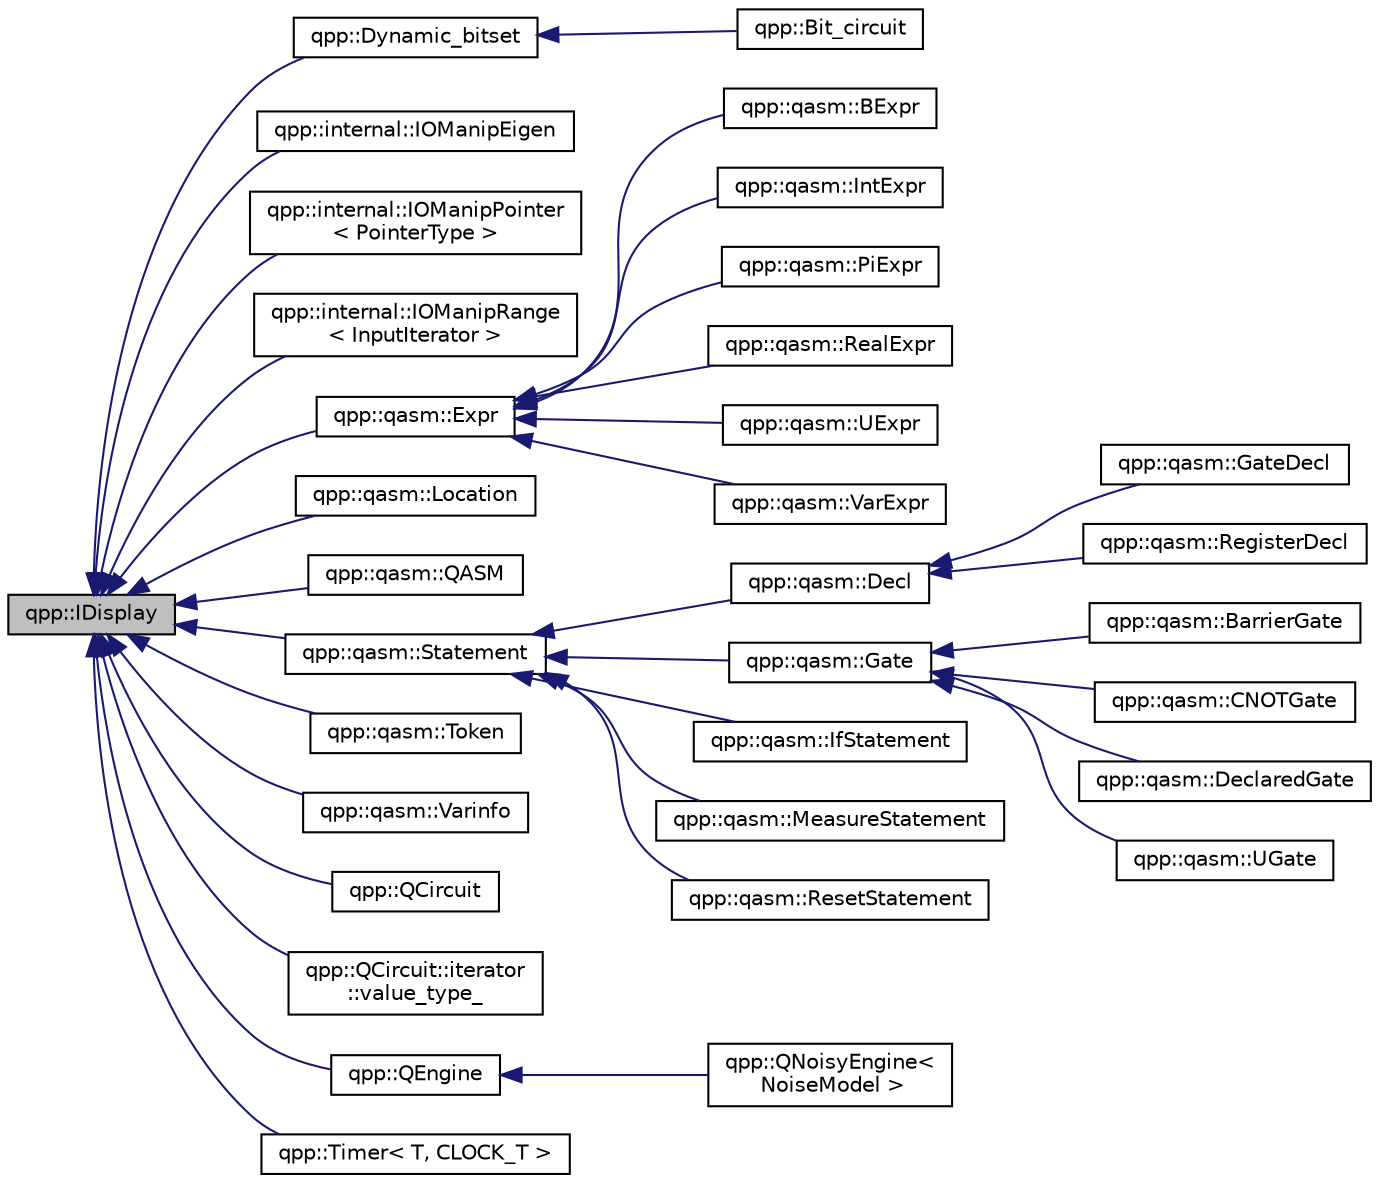 digraph "qpp::IDisplay"
{
  edge [fontname="Helvetica",fontsize="10",labelfontname="Helvetica",labelfontsize="10"];
  node [fontname="Helvetica",fontsize="10",shape=record];
  rankdir="LR";
  Node0 [label="qpp::IDisplay",height=0.2,width=0.4,color="black", fillcolor="grey75", style="filled", fontcolor="black"];
  Node0 -> Node1 [dir="back",color="midnightblue",fontsize="10",style="solid",fontname="Helvetica"];
  Node1 [label="qpp::Dynamic_bitset",height=0.2,width=0.4,color="black", fillcolor="white", style="filled",URL="$classqpp_1_1_dynamic__bitset.html",tooltip="Dynamic bitset class, allows the specification of the number of bits at runtime. "];
  Node1 -> Node2 [dir="back",color="midnightblue",fontsize="10",style="solid",fontname="Helvetica"];
  Node2 [label="qpp::Bit_circuit",height=0.2,width=0.4,color="black", fillcolor="white", style="filled",URL="$classqpp_1_1_bit__circuit.html",tooltip="Classical reversible circuit simulator. "];
  Node0 -> Node3 [dir="back",color="midnightblue",fontsize="10",style="solid",fontname="Helvetica"];
  Node3 [label="qpp::internal::IOManipEigen",height=0.2,width=0.4,color="black", fillcolor="white", style="filled",URL="$classqpp_1_1internal_1_1_i_o_manip_eigen.html"];
  Node0 -> Node4 [dir="back",color="midnightblue",fontsize="10",style="solid",fontname="Helvetica"];
  Node4 [label="qpp::internal::IOManipPointer\l\< PointerType \>",height=0.2,width=0.4,color="black", fillcolor="white", style="filled",URL="$classqpp_1_1internal_1_1_i_o_manip_pointer.html"];
  Node0 -> Node5 [dir="back",color="midnightblue",fontsize="10",style="solid",fontname="Helvetica"];
  Node5 [label="qpp::internal::IOManipRange\l\< InputIterator \>",height=0.2,width=0.4,color="black", fillcolor="white", style="filled",URL="$classqpp_1_1internal_1_1_i_o_manip_range.html"];
  Node0 -> Node6 [dir="back",color="midnightblue",fontsize="10",style="solid",fontname="Helvetica"];
  Node6 [label="qpp::qasm::Expr",height=0.2,width=0.4,color="black", fillcolor="white", style="filled",URL="$classqpp_1_1qasm_1_1_expr.html",tooltip="Base class for openQASM expressions. "];
  Node6 -> Node7 [dir="back",color="midnightblue",fontsize="10",style="solid",fontname="Helvetica"];
  Node7 [label="qpp::qasm::BExpr",height=0.2,width=0.4,color="black", fillcolor="white", style="filled",URL="$classqpp_1_1qasm_1_1_b_expr.html",tooltip="Class for binary operator expressions. "];
  Node6 -> Node8 [dir="back",color="midnightblue",fontsize="10",style="solid",fontname="Helvetica"];
  Node8 [label="qpp::qasm::IntExpr",height=0.2,width=0.4,color="black", fillcolor="white", style="filled",URL="$classqpp_1_1qasm_1_1_int_expr.html",tooltip="Class for integer literal expressions. "];
  Node6 -> Node9 [dir="back",color="midnightblue",fontsize="10",style="solid",fontname="Helvetica"];
  Node9 [label="qpp::qasm::PiExpr",height=0.2,width=0.4,color="black", fillcolor="white", style="filled",URL="$classqpp_1_1qasm_1_1_pi_expr.html",tooltip="Class for pi constants. "];
  Node6 -> Node10 [dir="back",color="midnightblue",fontsize="10",style="solid",fontname="Helvetica"];
  Node10 [label="qpp::qasm::RealExpr",height=0.2,width=0.4,color="black", fillcolor="white", style="filled",URL="$classqpp_1_1qasm_1_1_real_expr.html",tooltip="Class for floating point literal expressions. "];
  Node6 -> Node11 [dir="back",color="midnightblue",fontsize="10",style="solid",fontname="Helvetica"];
  Node11 [label="qpp::qasm::UExpr",height=0.2,width=0.4,color="black", fillcolor="white", style="filled",URL="$classqpp_1_1qasm_1_1_u_expr.html",tooltip="Class for unary operator expressions. "];
  Node6 -> Node12 [dir="back",color="midnightblue",fontsize="10",style="solid",fontname="Helvetica"];
  Node12 [label="qpp::qasm::VarExpr",height=0.2,width=0.4,color="black", fillcolor="white", style="filled",URL="$classqpp_1_1qasm_1_1_var_expr.html",tooltip="Class for variable expressions. "];
  Node0 -> Node13 [dir="back",color="midnightblue",fontsize="10",style="solid",fontname="Helvetica"];
  Node13 [label="qpp::qasm::Location",height=0.2,width=0.4,color="black", fillcolor="white", style="filled",URL="$classqpp_1_1qasm_1_1_location.html",tooltip="Source location class. "];
  Node0 -> Node14 [dir="back",color="midnightblue",fontsize="10",style="solid",fontname="Helvetica"];
  Node14 [label="qpp::qasm::QASM",height=0.2,width=0.4,color="black", fillcolor="white", style="filled",URL="$classqpp_1_1qasm_1_1_q_a_s_m.html",tooltip="QASM program class. "];
  Node0 -> Node15 [dir="back",color="midnightblue",fontsize="10",style="solid",fontname="Helvetica"];
  Node15 [label="qpp::qasm::Statement",height=0.2,width=0.4,color="black", fillcolor="white", style="filled",URL="$classqpp_1_1qasm_1_1_statement.html",tooltip="Base class for openQASM statements. "];
  Node15 -> Node16 [dir="back",color="midnightblue",fontsize="10",style="solid",fontname="Helvetica"];
  Node16 [label="qpp::qasm::Decl",height=0.2,width=0.4,color="black", fillcolor="white", style="filled",URL="$classqpp_1_1qasm_1_1_decl.html",tooltip="Base class for openQASM declarations. "];
  Node16 -> Node17 [dir="back",color="midnightblue",fontsize="10",style="solid",fontname="Helvetica"];
  Node17 [label="qpp::qasm::GateDecl",height=0.2,width=0.4,color="black", fillcolor="white", style="filled",URL="$classqpp_1_1qasm_1_1_gate_decl.html",tooltip="Class for gate declarations. "];
  Node16 -> Node18 [dir="back",color="midnightblue",fontsize="10",style="solid",fontname="Helvetica"];
  Node18 [label="qpp::qasm::RegisterDecl",height=0.2,width=0.4,color="black", fillcolor="white", style="filled",URL="$classqpp_1_1qasm_1_1_register_decl.html",tooltip="Class for register declarations. "];
  Node15 -> Node19 [dir="back",color="midnightblue",fontsize="10",style="solid",fontname="Helvetica"];
  Node19 [label="qpp::qasm::Gate",height=0.2,width=0.4,color="black", fillcolor="white", style="filled",URL="$classqpp_1_1qasm_1_1_gate.html",tooltip="Base class for openQASM gates. "];
  Node19 -> Node20 [dir="back",color="midnightblue",fontsize="10",style="solid",fontname="Helvetica"];
  Node20 [label="qpp::qasm::BarrierGate",height=0.2,width=0.4,color="black", fillcolor="white", style="filled",URL="$classqpp_1_1qasm_1_1_barrier_gate.html",tooltip="Class for barrier gates. "];
  Node19 -> Node21 [dir="back",color="midnightblue",fontsize="10",style="solid",fontname="Helvetica"];
  Node21 [label="qpp::qasm::CNOTGate",height=0.2,width=0.4,color="black", fillcolor="white", style="filled",URL="$classqpp_1_1qasm_1_1_c_n_o_t_gate.html",tooltip="Class for CX gates. "];
  Node19 -> Node22 [dir="back",color="midnightblue",fontsize="10",style="solid",fontname="Helvetica"];
  Node22 [label="qpp::qasm::DeclaredGate",height=0.2,width=0.4,color="black", fillcolor="white", style="filled",URL="$classqpp_1_1qasm_1_1_declared_gate.html",tooltip="Class for declared gate applications. "];
  Node19 -> Node23 [dir="back",color="midnightblue",fontsize="10",style="solid",fontname="Helvetica"];
  Node23 [label="qpp::qasm::UGate",height=0.2,width=0.4,color="black", fillcolor="white", style="filled",URL="$classqpp_1_1qasm_1_1_u_gate.html",tooltip="Class for U gates. "];
  Node15 -> Node24 [dir="back",color="midnightblue",fontsize="10",style="solid",fontname="Helvetica"];
  Node24 [label="qpp::qasm::IfStatement",height=0.2,width=0.4,color="black", fillcolor="white", style="filled",URL="$classqpp_1_1qasm_1_1_if_statement.html",tooltip="Class for if statements. "];
  Node15 -> Node25 [dir="back",color="midnightblue",fontsize="10",style="solid",fontname="Helvetica"];
  Node25 [label="qpp::qasm::MeasureStatement",height=0.2,width=0.4,color="black", fillcolor="white", style="filled",URL="$classqpp_1_1qasm_1_1_measure_statement.html"];
  Node15 -> Node26 [dir="back",color="midnightblue",fontsize="10",style="solid",fontname="Helvetica"];
  Node26 [label="qpp::qasm::ResetStatement",height=0.2,width=0.4,color="black", fillcolor="white", style="filled",URL="$classqpp_1_1qasm_1_1_reset_statement.html",tooltip="Class for reset statements. "];
  Node0 -> Node27 [dir="back",color="midnightblue",fontsize="10",style="solid",fontname="Helvetica"];
  Node27 [label="qpp::qasm::Token",height=0.2,width=0.4,color="black", fillcolor="white", style="filled",URL="$classqpp_1_1qasm_1_1_token.html",tooltip="openQASM token class "];
  Node0 -> Node28 [dir="back",color="midnightblue",fontsize="10",style="solid",fontname="Helvetica"];
  Node28 [label="qpp::qasm::Varinfo",height=0.2,width=0.4,color="black", fillcolor="white", style="filled",URL="$classqpp_1_1qasm_1_1_varinfo.html",tooltip="Class for variable accesses. "];
  Node0 -> Node29 [dir="back",color="midnightblue",fontsize="10",style="solid",fontname="Helvetica"];
  Node29 [label="qpp::QCircuit",height=0.2,width=0.4,color="black", fillcolor="white", style="filled",URL="$classqpp_1_1_q_circuit.html",tooltip="Quantum circuit description. "];
  Node0 -> Node30 [dir="back",color="midnightblue",fontsize="10",style="solid",fontname="Helvetica"];
  Node30 [label="qpp::QCircuit::iterator\l::value_type_",height=0.2,width=0.4,color="black", fillcolor="white", style="filled",URL="$classqpp_1_1_q_circuit_1_1iterator_1_1value__type__.html",tooltip="Value type class for qpp::QCircuit::iterator. "];
  Node0 -> Node31 [dir="back",color="midnightblue",fontsize="10",style="solid",fontname="Helvetica"];
  Node31 [label="qpp::QEngine",height=0.2,width=0.4,color="black", fillcolor="white", style="filled",URL="$classqpp_1_1_q_engine.html",tooltip="Quantum circuit engine, executes qpp::QCircuit. "];
  Node31 -> Node32 [dir="back",color="midnightblue",fontsize="10",style="solid",fontname="Helvetica"];
  Node32 [label="qpp::QNoisyEngine\<\l NoiseModel \>",height=0.2,width=0.4,color="black", fillcolor="white", style="filled",URL="$classqpp_1_1_q_noisy_engine.html",tooltip="Noisy quantum circuit engine, executes qpp::QCircuit. "];
  Node0 -> Node33 [dir="back",color="midnightblue",fontsize="10",style="solid",fontname="Helvetica"];
  Node33 [label="qpp::Timer\< T, CLOCK_T \>",height=0.2,width=0.4,color="black", fillcolor="white", style="filled",URL="$classqpp_1_1_timer.html",tooltip="Chronometer. "];
}
